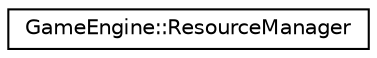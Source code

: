 digraph "Graphical Class Hierarchy"
{
  edge [fontname="Helvetica",fontsize="10",labelfontname="Helvetica",labelfontsize="10"];
  node [fontname="Helvetica",fontsize="10",shape=record];
  rankdir="LR";
  Node0 [label="GameEngine::ResourceManager",height=0.2,width=0.4,color="black", fillcolor="white", style="filled",URL="$class_game_engine_1_1_resource_manager.html"];
}
